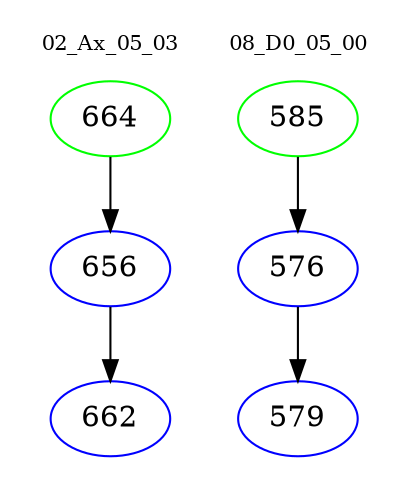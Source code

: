 digraph{
subgraph cluster_0 {
color = white
label = "02_Ax_05_03";
fontsize=10;
T0_664 [label="664", color="green"]
T0_664 -> T0_656 [color="black"]
T0_656 [label="656", color="blue"]
T0_656 -> T0_662 [color="black"]
T0_662 [label="662", color="blue"]
}
subgraph cluster_1 {
color = white
label = "08_D0_05_00";
fontsize=10;
T1_585 [label="585", color="green"]
T1_585 -> T1_576 [color="black"]
T1_576 [label="576", color="blue"]
T1_576 -> T1_579 [color="black"]
T1_579 [label="579", color="blue"]
}
}
